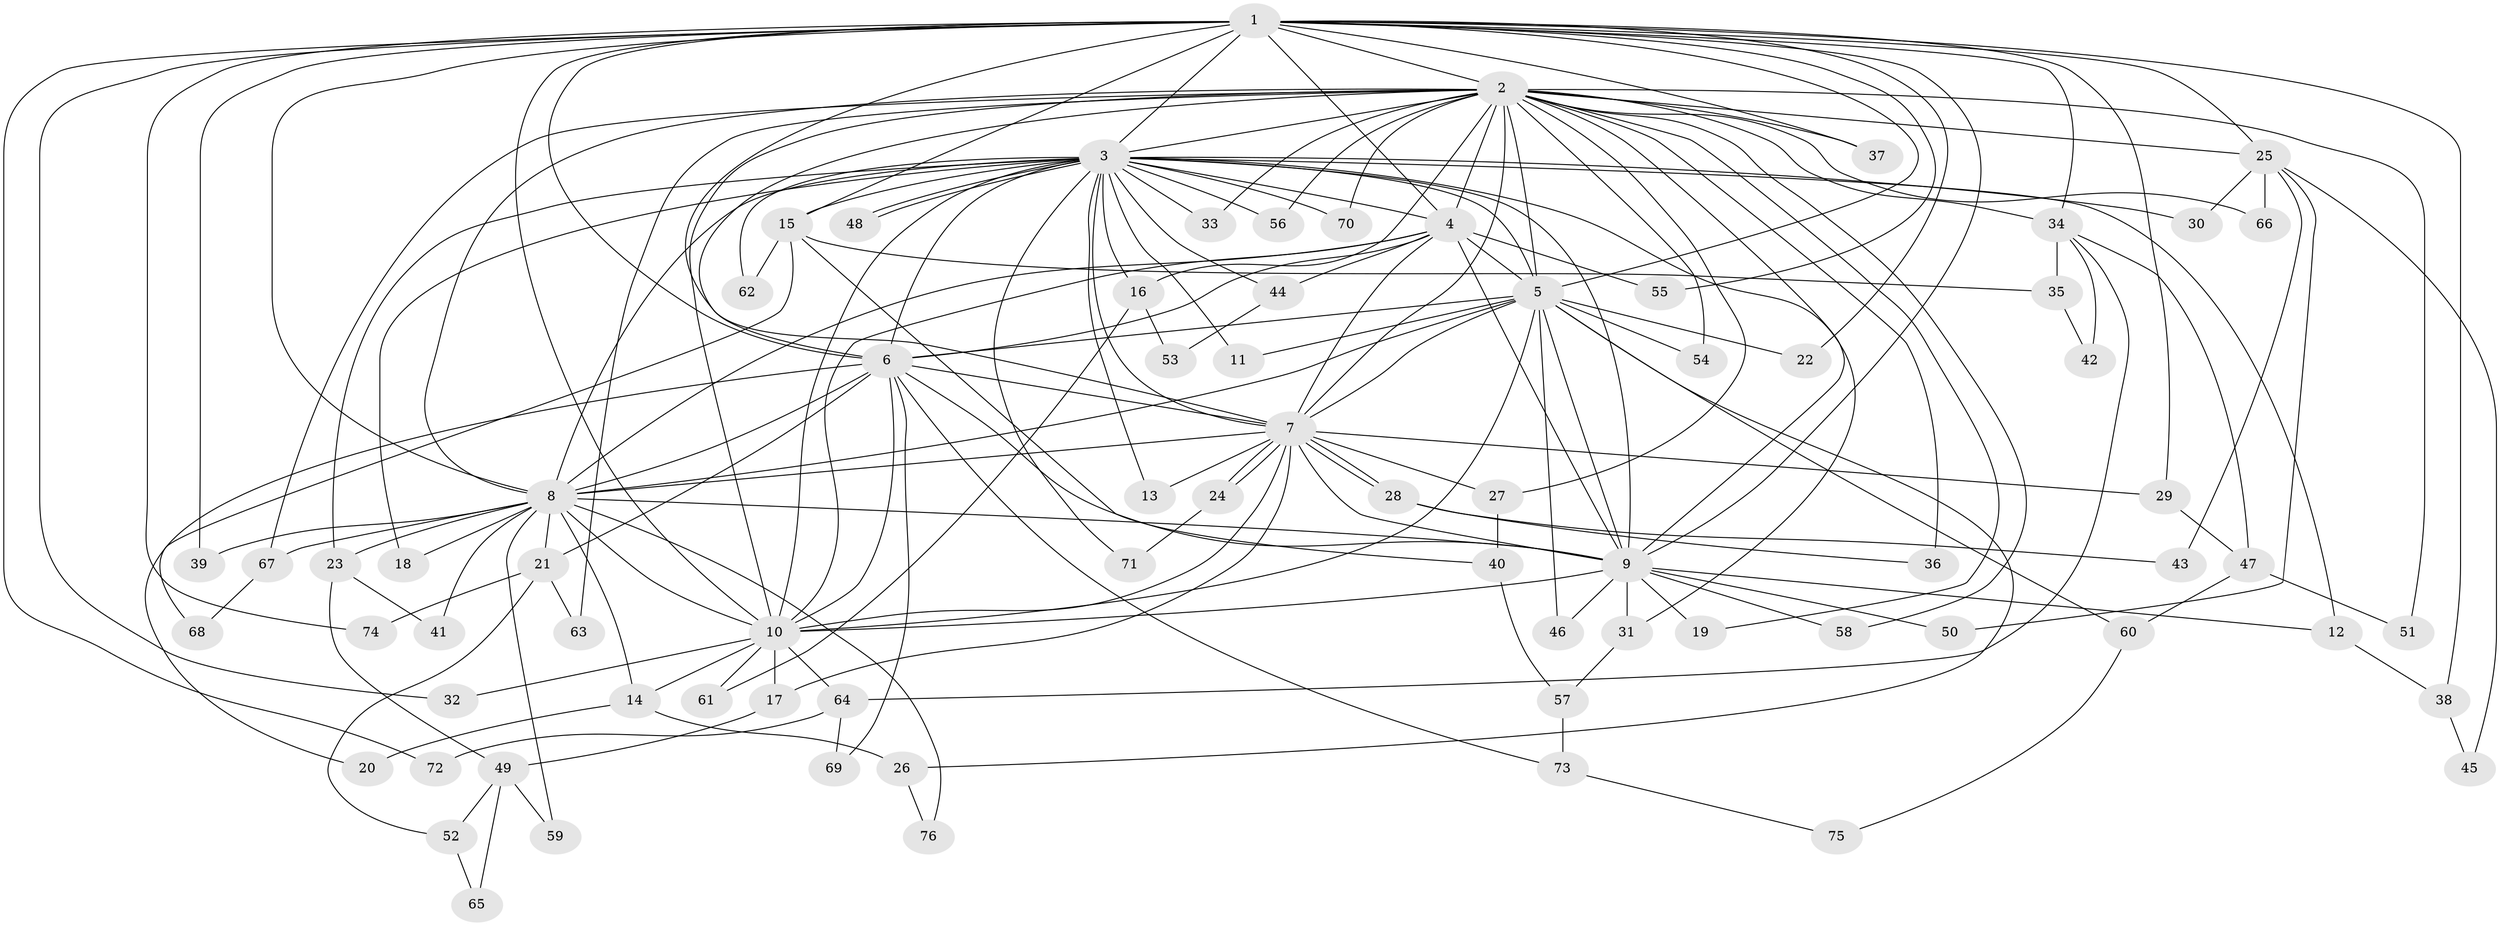 // Generated by graph-tools (version 1.1) at 2025/46/03/09/25 04:46:25]
// undirected, 76 vertices, 177 edges
graph export_dot {
graph [start="1"]
  node [color=gray90,style=filled];
  1;
  2;
  3;
  4;
  5;
  6;
  7;
  8;
  9;
  10;
  11;
  12;
  13;
  14;
  15;
  16;
  17;
  18;
  19;
  20;
  21;
  22;
  23;
  24;
  25;
  26;
  27;
  28;
  29;
  30;
  31;
  32;
  33;
  34;
  35;
  36;
  37;
  38;
  39;
  40;
  41;
  42;
  43;
  44;
  45;
  46;
  47;
  48;
  49;
  50;
  51;
  52;
  53;
  54;
  55;
  56;
  57;
  58;
  59;
  60;
  61;
  62;
  63;
  64;
  65;
  66;
  67;
  68;
  69;
  70;
  71;
  72;
  73;
  74;
  75;
  76;
  1 -- 2;
  1 -- 3;
  1 -- 4;
  1 -- 5;
  1 -- 6;
  1 -- 7;
  1 -- 8;
  1 -- 9;
  1 -- 10;
  1 -- 15;
  1 -- 22;
  1 -- 25;
  1 -- 29;
  1 -- 32;
  1 -- 34;
  1 -- 37;
  1 -- 38;
  1 -- 39;
  1 -- 55;
  1 -- 72;
  1 -- 74;
  2 -- 3;
  2 -- 4;
  2 -- 5;
  2 -- 6;
  2 -- 7;
  2 -- 8;
  2 -- 9;
  2 -- 10;
  2 -- 16;
  2 -- 19;
  2 -- 25;
  2 -- 27;
  2 -- 33;
  2 -- 34;
  2 -- 36;
  2 -- 37;
  2 -- 51;
  2 -- 54;
  2 -- 56;
  2 -- 58;
  2 -- 63;
  2 -- 66;
  2 -- 67;
  2 -- 70;
  3 -- 4;
  3 -- 5;
  3 -- 6;
  3 -- 7;
  3 -- 8;
  3 -- 9;
  3 -- 10;
  3 -- 11;
  3 -- 12;
  3 -- 13;
  3 -- 15;
  3 -- 16;
  3 -- 18;
  3 -- 23;
  3 -- 30;
  3 -- 31;
  3 -- 33;
  3 -- 44;
  3 -- 48;
  3 -- 48;
  3 -- 56;
  3 -- 62;
  3 -- 70;
  3 -- 71;
  4 -- 5;
  4 -- 6;
  4 -- 7;
  4 -- 8;
  4 -- 9;
  4 -- 10;
  4 -- 44;
  4 -- 55;
  5 -- 6;
  5 -- 7;
  5 -- 8;
  5 -- 9;
  5 -- 10;
  5 -- 11;
  5 -- 22;
  5 -- 26;
  5 -- 46;
  5 -- 54;
  5 -- 60;
  6 -- 7;
  6 -- 8;
  6 -- 9;
  6 -- 10;
  6 -- 20;
  6 -- 21;
  6 -- 69;
  6 -- 73;
  7 -- 8;
  7 -- 9;
  7 -- 10;
  7 -- 13;
  7 -- 17;
  7 -- 24;
  7 -- 24;
  7 -- 27;
  7 -- 28;
  7 -- 28;
  7 -- 29;
  8 -- 9;
  8 -- 10;
  8 -- 14;
  8 -- 18;
  8 -- 21;
  8 -- 23;
  8 -- 39;
  8 -- 41;
  8 -- 59;
  8 -- 67;
  8 -- 76;
  9 -- 10;
  9 -- 12;
  9 -- 19;
  9 -- 31;
  9 -- 46;
  9 -- 50;
  9 -- 58;
  10 -- 14;
  10 -- 17;
  10 -- 32;
  10 -- 61;
  10 -- 64;
  12 -- 38;
  14 -- 20;
  14 -- 26;
  15 -- 35;
  15 -- 40;
  15 -- 62;
  15 -- 68;
  16 -- 53;
  16 -- 61;
  17 -- 49;
  21 -- 52;
  21 -- 63;
  21 -- 74;
  23 -- 41;
  23 -- 49;
  24 -- 71;
  25 -- 30;
  25 -- 43;
  25 -- 45;
  25 -- 50;
  25 -- 66;
  26 -- 76;
  27 -- 40;
  28 -- 36;
  28 -- 43;
  29 -- 47;
  31 -- 57;
  34 -- 35;
  34 -- 42;
  34 -- 47;
  34 -- 64;
  35 -- 42;
  38 -- 45;
  40 -- 57;
  44 -- 53;
  47 -- 51;
  47 -- 60;
  49 -- 52;
  49 -- 59;
  49 -- 65;
  52 -- 65;
  57 -- 73;
  60 -- 75;
  64 -- 69;
  64 -- 72;
  67 -- 68;
  73 -- 75;
}
